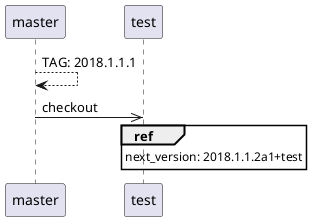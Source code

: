 @startuml
title test_next_alpha_version_with_existing_version
skinparam ParticipantPadding 20
skinparam BoxPadding 10
participant master
@startuml
master --> master: TAG: 2018.1.1.1
master ->> test: checkout
ref over test: next_version: 2018.1.1.2a1+test
@enduml